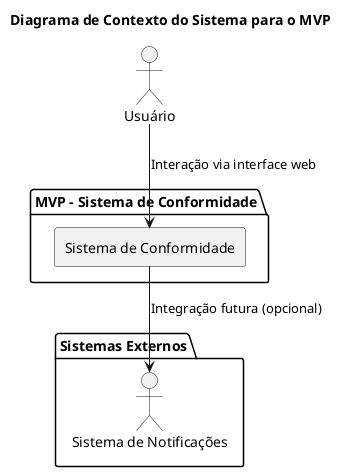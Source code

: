 @startuml
title Diagrama de Contexto do Sistema para o MVP

actor "Usuário" as User
package "MVP - Sistema de Conformidade" {
    rectangle "Sistema de Conformidade" as System {
        User --> System : Interação via interface web
    }
}

package "Sistemas Externos" {
    System --> "Sistema de Notificações" : Integração futura (opcional)
}
@enduml
